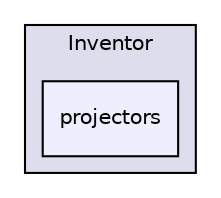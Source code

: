 digraph "include/Inventor/projectors" {
  compound=true
  node [ fontsize="10", fontname="Helvetica"];
  edge [ labelfontsize="10", labelfontname="Helvetica"];
  subgraph clusterdir_469ed70aca823fd8322768ad54869f94 {
    graph [ bgcolor="#ddddee", pencolor="black", label="Inventor" fontname="Helvetica", fontsize="10", URL="dir_469ed70aca823fd8322768ad54869f94.html"]
  dir_0f49eaf55c9cd1f508b13185c3c65f67 [shape=box, label="projectors", style="filled", fillcolor="#eeeeff", pencolor="black", URL="dir_0f49eaf55c9cd1f508b13185c3c65f67.html"];
  }
}
